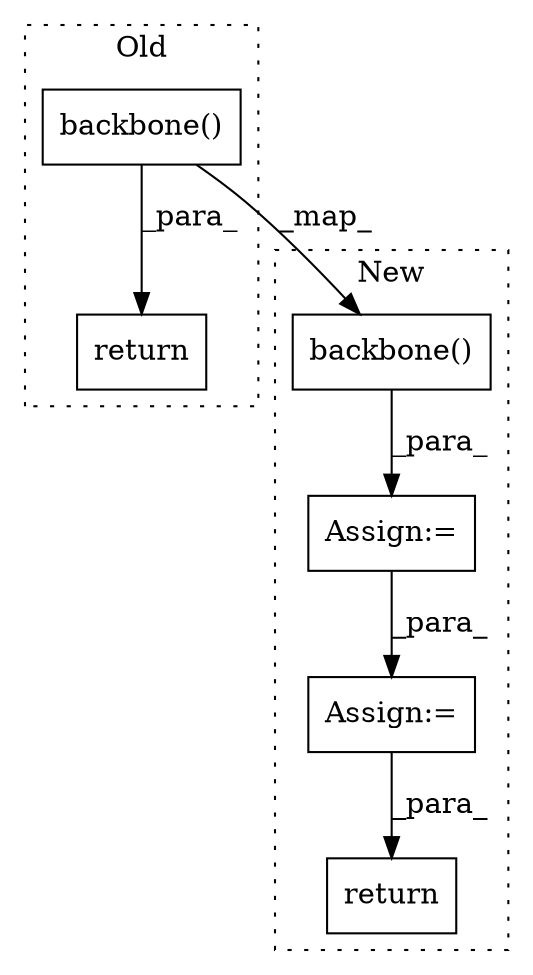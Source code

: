 digraph G {
subgraph cluster0 {
1 [label="backbone()" a="75" s="18549,18574" l="14,1" shape="box"];
4 [label="return" a="93" s="18641" l="7" shape="box"];
label = "Old";
style="dotted";
}
subgraph cluster1 {
2 [label="backbone()" a="75" s="17770,17789" l="14,1" shape="box"];
3 [label="Assign:=" a="68" s="18094" l="3" shape="box"];
5 [label="Assign:=" a="68" s="17984" l="3" shape="box"];
6 [label="return" a="93" s="18195" l="7" shape="box"];
label = "New";
style="dotted";
}
1 -> 2 [label="_map_"];
1 -> 4 [label="_para_"];
2 -> 5 [label="_para_"];
3 -> 6 [label="_para_"];
5 -> 3 [label="_para_"];
}